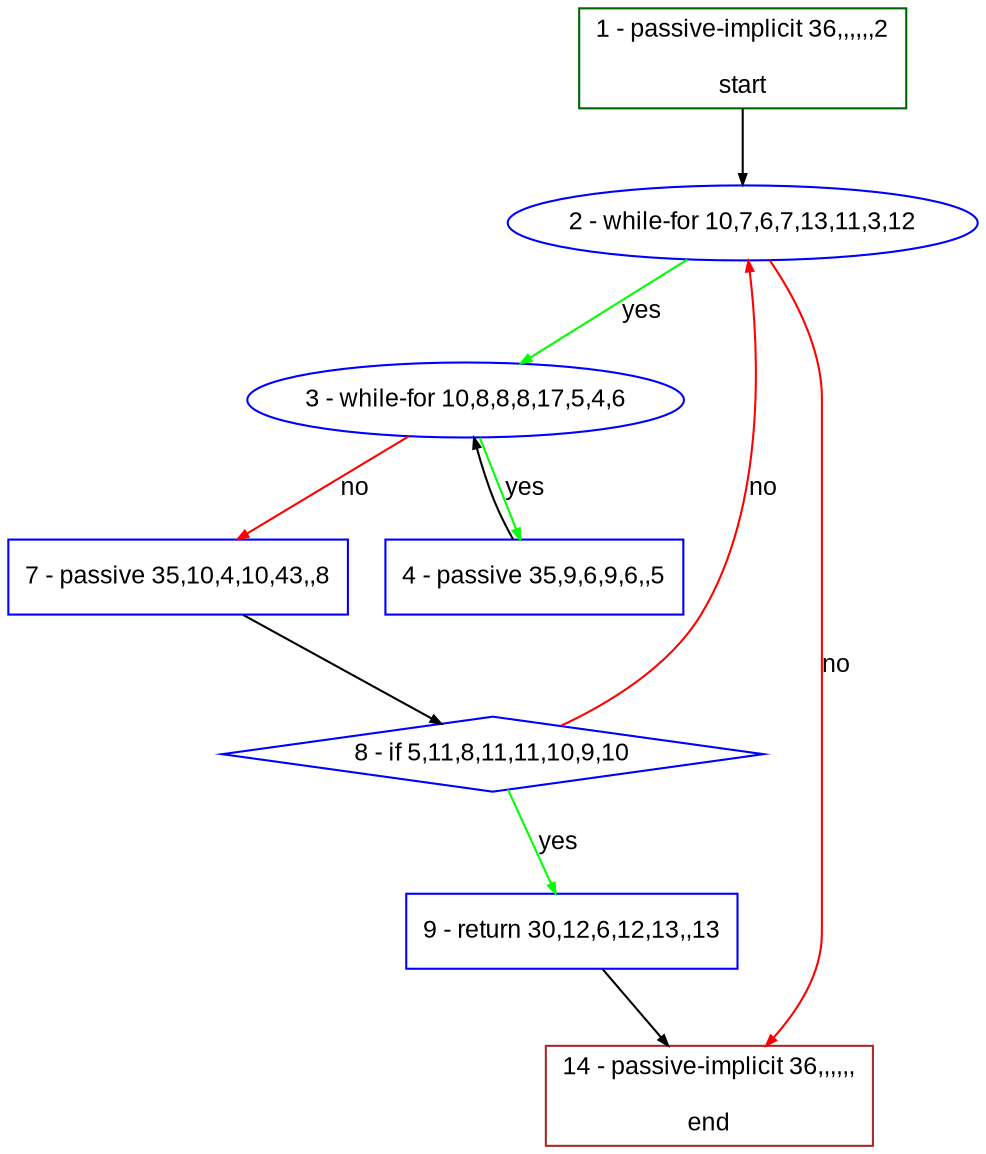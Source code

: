 digraph "" {
  graph [bgcolor="white", fillcolor="#FFFFCC", pack="true", packmode="clust", fontname="Arial", label="", fontsize="12", compound="true", style="rounded,filled"];
  node [node_initialized="no", fillcolor="white", fontname="Arial", label="", color="grey", fontsize="12", fixedsize="false", compound="true", shape="rectangle", style="filled"];
  edge [arrowtail="none", lhead="", fontcolor="black", fontname="Arial", label="", color="black", fontsize="12", arrowhead="normal", arrowsize="0.5", compound="true", ltail="", dir="forward"];
  __N1 [fillcolor="#ffffff", label="2 - while-for 10,7,6,7,13,11,3,12", color="#0000ff", shape="oval", style="filled"];
  __N2 [fillcolor="#ffffff", label="1 - passive-implicit 36,,,,,,2\n\nstart", color="#006400", shape="box", style="filled"];
  __N3 [fillcolor="#ffffff", label="3 - while-for 10,8,8,8,17,5,4,6", color="#0000ff", shape="oval", style="filled"];
  __N4 [fillcolor="#ffffff", label="14 - passive-implicit 36,,,,,,\n\nend", color="#a52a2a", shape="box", style="filled"];
  __N5 [fillcolor="#ffffff", label="4 - passive 35,9,6,9,6,,5", color="#0000ff", shape="box", style="filled"];
  __N6 [fillcolor="#ffffff", label="7 - passive 35,10,4,10,43,,8", color="#0000ff", shape="box", style="filled"];
  __N7 [fillcolor="#ffffff", label="8 - if 5,11,8,11,11,10,9,10", color="#0000ff", shape="diamond", style="filled"];
  __N8 [fillcolor="#ffffff", label="9 - return 30,12,6,12,13,,13", color="#0000ff", shape="box", style="filled"];
  __N2 -> __N1 [arrowtail="none", color="#000000", label="", arrowhead="normal", dir="forward"];
  __N1 -> __N3 [arrowtail="none", color="#00ff00", label="yes", arrowhead="normal", dir="forward"];
  __N1 -> __N4 [arrowtail="none", color="#ff0000", label="no", arrowhead="normal", dir="forward"];
  __N3 -> __N5 [arrowtail="none", color="#00ff00", label="yes", arrowhead="normal", dir="forward"];
  __N5 -> __N3 [arrowtail="none", color="#000000", label="", arrowhead="normal", dir="forward"];
  __N3 -> __N6 [arrowtail="none", color="#ff0000", label="no", arrowhead="normal", dir="forward"];
  __N6 -> __N7 [arrowtail="none", color="#000000", label="", arrowhead="normal", dir="forward"];
  __N7 -> __N1 [arrowtail="none", color="#ff0000", label="no", arrowhead="normal", dir="forward"];
  __N7 -> __N8 [arrowtail="none", color="#00ff00", label="yes", arrowhead="normal", dir="forward"];
  __N8 -> __N4 [arrowtail="none", color="#000000", label="", arrowhead="normal", dir="forward"];
}

